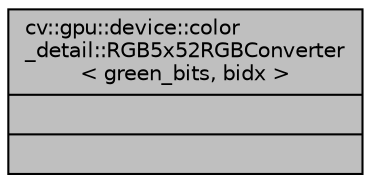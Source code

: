 digraph "cv::gpu::device::color_detail::RGB5x52RGBConverter&lt; green_bits, bidx &gt;"
{
 // LATEX_PDF_SIZE
  edge [fontname="Helvetica",fontsize="10",labelfontname="Helvetica",labelfontsize="10"];
  node [fontname="Helvetica",fontsize="10",shape=record];
  Node1 [label="{cv::gpu::device::color\l_detail::RGB5x52RGBConverter\l\< green_bits, bidx \>\n||}",height=0.2,width=0.4,color="black", fillcolor="grey75", style="filled", fontcolor="black",tooltip=" "];
}
